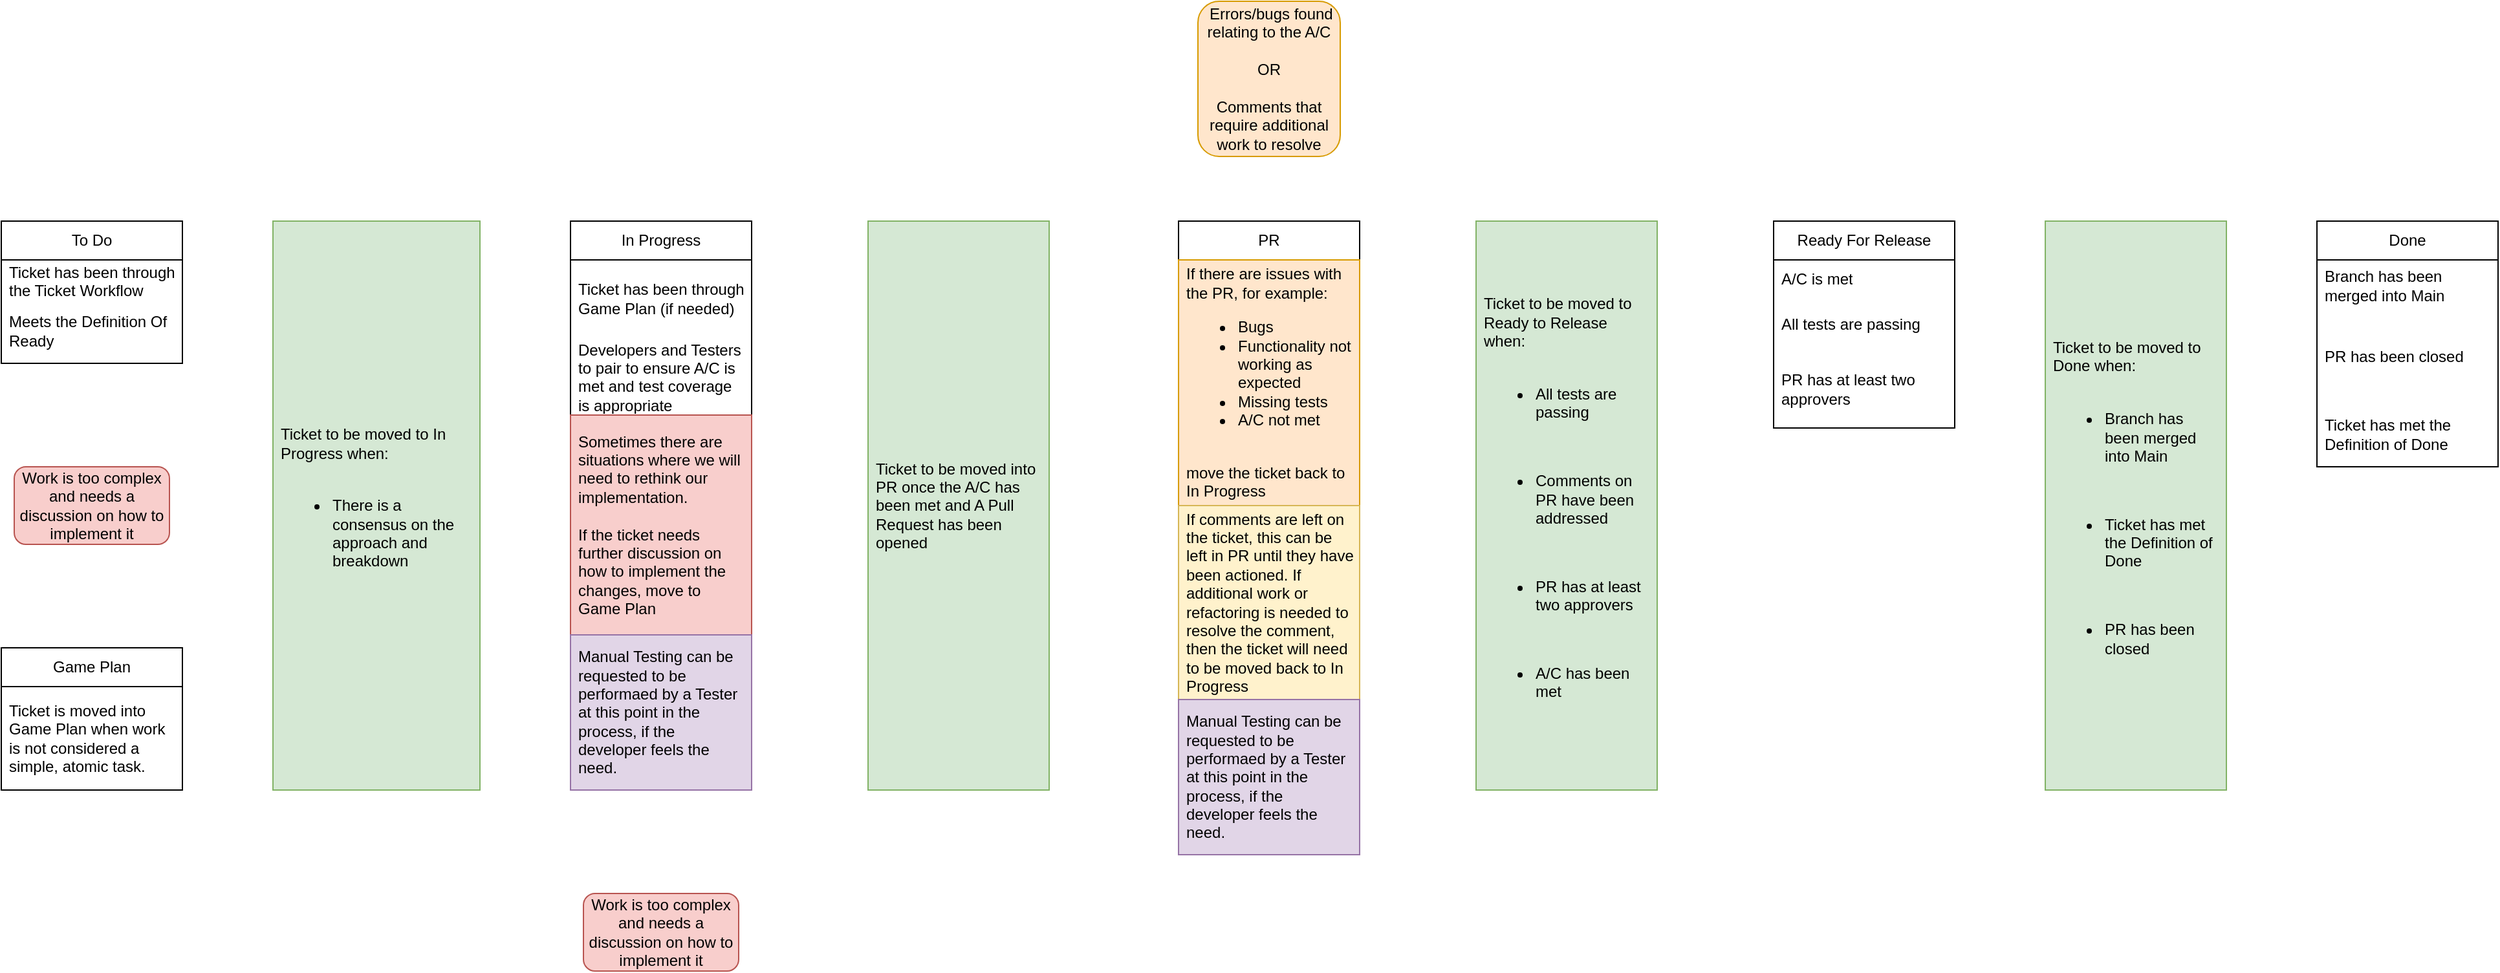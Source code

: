 <mxfile version="22.0.4" type="github">
  <diagram id="C5RBs43oDa-KdzZeNtuy" name="Page-1">
    <mxGraphModel dx="1434" dy="790" grid="1" gridSize="10" guides="1" tooltips="1" connect="1" arrows="1" fold="1" page="1" pageScale="1" pageWidth="3300" pageHeight="2339" math="0" shadow="0">
      <root>
        <mxCell id="WIyWlLk6GJQsqaUBKTNV-0" />
        <mxCell id="WIyWlLk6GJQsqaUBKTNV-1" parent="WIyWlLk6GJQsqaUBKTNV-0" />
        <mxCell id="meaRv1d-LlNJj-3QuRXh-28" value="To Do" style="swimlane;fontStyle=0;childLayout=stackLayout;horizontal=1;startSize=30;horizontalStack=0;resizeParent=1;resizeParentMax=0;resizeLast=0;collapsible=1;marginBottom=0;whiteSpace=wrap;html=1;" parent="WIyWlLk6GJQsqaUBKTNV-1" vertex="1">
          <mxGeometry x="30" y="240" width="140" height="110" as="geometry">
            <mxRectangle x="110" y="380" width="130" height="30" as="alternateBounds" />
          </mxGeometry>
        </mxCell>
        <mxCell id="meaRv1d-LlNJj-3QuRXh-29" value="Ticket has been through the Ticket Workflow" style="text;strokeColor=none;fillColor=none;align=left;verticalAlign=middle;spacingLeft=4;spacingRight=4;overflow=hidden;points=[[0,0.5],[1,0.5]];portConstraint=eastwest;rotatable=0;whiteSpace=wrap;html=1;" parent="meaRv1d-LlNJj-3QuRXh-28" vertex="1">
          <mxGeometry y="30" width="140" height="30" as="geometry" />
        </mxCell>
        <mxCell id="meaRv1d-LlNJj-3QuRXh-30" value="Meets the Definition Of Ready" style="text;strokeColor=none;fillColor=none;align=left;verticalAlign=middle;spacingLeft=4;spacingRight=4;overflow=hidden;points=[[0,0.5],[1,0.5]];portConstraint=eastwest;rotatable=0;whiteSpace=wrap;html=1;" parent="meaRv1d-LlNJj-3QuRXh-28" vertex="1">
          <mxGeometry y="60" width="140" height="50" as="geometry" />
        </mxCell>
        <mxCell id="meaRv1d-LlNJj-3QuRXh-33" value="Game Plan" style="swimlane;fontStyle=0;childLayout=stackLayout;horizontal=1;startSize=30;horizontalStack=0;resizeParent=1;resizeParentMax=0;resizeLast=0;collapsible=1;marginBottom=0;whiteSpace=wrap;html=1;" parent="WIyWlLk6GJQsqaUBKTNV-1" vertex="1">
          <mxGeometry x="30" y="570" width="140" height="110" as="geometry">
            <mxRectangle x="280" y="380" width="130" height="30" as="alternateBounds" />
          </mxGeometry>
        </mxCell>
        <mxCell id="meaRv1d-LlNJj-3QuRXh-34" value="Ticket is moved into Game Plan when work is not considered a simple, atomic task." style="text;strokeColor=none;fillColor=none;align=left;verticalAlign=middle;spacingLeft=4;spacingRight=4;overflow=hidden;points=[[0,0.5],[1,0.5]];portConstraint=eastwest;rotatable=0;whiteSpace=wrap;html=1;" parent="meaRv1d-LlNJj-3QuRXh-33" vertex="1">
          <mxGeometry y="30" width="140" height="80" as="geometry" />
        </mxCell>
        <mxCell id="meaRv1d-LlNJj-3QuRXh-37" value="In Progress" style="swimlane;fontStyle=0;childLayout=stackLayout;horizontal=1;startSize=30;horizontalStack=0;resizeParent=1;resizeParentMax=0;resizeLast=0;collapsible=1;marginBottom=0;whiteSpace=wrap;html=1;" parent="WIyWlLk6GJQsqaUBKTNV-1" vertex="1">
          <mxGeometry x="470" y="240" width="140" height="440" as="geometry">
            <mxRectangle x="440" y="380" width="130" height="30" as="alternateBounds" />
          </mxGeometry>
        </mxCell>
        <mxCell id="meaRv1d-LlNJj-3QuRXh-38" value="Ticket has been through Game Plan (if needed)" style="text;strokeColor=none;fillColor=none;align=left;verticalAlign=middle;spacingLeft=4;spacingRight=4;overflow=hidden;points=[[0,0.5],[1,0.5]];portConstraint=eastwest;rotatable=0;whiteSpace=wrap;html=1;" parent="meaRv1d-LlNJj-3QuRXh-37" vertex="1">
          <mxGeometry y="30" width="140" height="60" as="geometry" />
        </mxCell>
        <mxCell id="meaRv1d-LlNJj-3QuRXh-39" value="Developers and Testers to pair to ensure A/C is met and test coverage is appropriate" style="text;strokeColor=none;fillColor=none;align=left;verticalAlign=middle;spacingLeft=4;spacingRight=4;overflow=hidden;points=[[0,0.5],[1,0.5]];portConstraint=eastwest;rotatable=0;whiteSpace=wrap;html=1;" parent="meaRv1d-LlNJj-3QuRXh-37" vertex="1">
          <mxGeometry y="90" width="140" height="60" as="geometry" />
        </mxCell>
        <mxCell id="MgMq9kKjlGCQQoYwDSLB-2" value="Sometimes there are situations where we will need to rethink our implementation.&lt;br&gt;&lt;br&gt;If the ticket needs further discussion on how to implement the changes, move to Game Plan" style="text;strokeColor=#b85450;fillColor=#f8cecc;align=left;verticalAlign=middle;spacingLeft=4;spacingRight=4;overflow=hidden;points=[[0,0.5],[1,0.5]];portConstraint=eastwest;rotatable=0;whiteSpace=wrap;html=1;" parent="meaRv1d-LlNJj-3QuRXh-37" vertex="1">
          <mxGeometry y="150" width="140" height="170" as="geometry" />
        </mxCell>
        <mxCell id="MgMq9kKjlGCQQoYwDSLB-29" value="Manual Testing can be requested to be performaed by a Tester at this point in the process, if the developer feels the need." style="text;strokeColor=#9673a6;fillColor=#e1d5e7;align=left;verticalAlign=middle;spacingLeft=4;spacingRight=4;overflow=hidden;points=[[0,0.5],[1,0.5]];portConstraint=eastwest;rotatable=0;whiteSpace=wrap;html=1;" parent="meaRv1d-LlNJj-3QuRXh-37" vertex="1">
          <mxGeometry y="320" width="140" height="120" as="geometry" />
        </mxCell>
        <mxCell id="meaRv1d-LlNJj-3QuRXh-41" value="PR" style="swimlane;fontStyle=0;childLayout=stackLayout;horizontal=1;startSize=30;horizontalStack=0;resizeParent=1;resizeParentMax=0;resizeLast=0;collapsible=1;marginBottom=0;whiteSpace=wrap;html=1;" parent="WIyWlLk6GJQsqaUBKTNV-1" vertex="1">
          <mxGeometry x="940" y="240" width="140" height="490" as="geometry">
            <mxRectangle x="594.5" y="380" width="125.5" height="30" as="alternateBounds" />
          </mxGeometry>
        </mxCell>
        <mxCell id="MgMq9kKjlGCQQoYwDSLB-14" value="&lt;span style=&quot;background-color: initial;&quot;&gt;If there are issues with the PR, for example:&amp;nbsp;&lt;br&gt;&lt;ul&gt;&lt;li&gt;Bugs&lt;/li&gt;&lt;li&gt;Functionality not working as expected&lt;/li&gt;&lt;li&gt;Missing tests&lt;/li&gt;&lt;li&gt;A/C not met&lt;/li&gt;&lt;/ul&gt;&lt;/span&gt;&lt;br&gt;move the ticket back to In Progress" style="text;strokeColor=#d79b00;fillColor=#ffe6cc;align=left;verticalAlign=middle;spacingLeft=4;spacingRight=4;overflow=hidden;points=[[0,0.5],[1,0.5]];portConstraint=eastwest;rotatable=0;whiteSpace=wrap;html=1;" parent="meaRv1d-LlNJj-3QuRXh-41" vertex="1">
          <mxGeometry y="30" width="140" height="190" as="geometry" />
        </mxCell>
        <mxCell id="meaRv1d-LlNJj-3QuRXh-56" value="If comments are left on the ticket, this can be left in PR until they have been actioned. If additional work or refactoring is needed to resolve the comment, then the ticket will need to be moved back to In Progress" style="text;strokeColor=#d6b656;fillColor=#fff2cc;align=left;verticalAlign=middle;spacingLeft=4;spacingRight=4;overflow=hidden;points=[[0,0.5],[1,0.5]];portConstraint=eastwest;rotatable=0;whiteSpace=wrap;html=1;" parent="meaRv1d-LlNJj-3QuRXh-41" vertex="1">
          <mxGeometry y="220" width="140" height="150" as="geometry" />
        </mxCell>
        <mxCell id="MgMq9kKjlGCQQoYwDSLB-30" value="Manual Testing can be requested to be performaed by a Tester at this point in the process, if the developer feels the need." style="text;strokeColor=#9673a6;fillColor=#e1d5e7;align=left;verticalAlign=middle;spacingLeft=4;spacingRight=4;overflow=hidden;points=[[0,0.5],[1,0.5]];portConstraint=eastwest;rotatable=0;whiteSpace=wrap;html=1;" parent="meaRv1d-LlNJj-3QuRXh-41" vertex="1">
          <mxGeometry y="370" width="140" height="120" as="geometry" />
        </mxCell>
        <mxCell id="meaRv1d-LlNJj-3QuRXh-46" value="Ready For Release" style="swimlane;fontStyle=0;childLayout=stackLayout;horizontal=1;startSize=30;horizontalStack=0;resizeParent=1;resizeParentMax=0;resizeLast=0;collapsible=1;marginBottom=0;whiteSpace=wrap;html=1;" parent="WIyWlLk6GJQsqaUBKTNV-1" vertex="1">
          <mxGeometry x="1400" y="240" width="140" height="160" as="geometry">
            <mxRectangle x="760" y="380" width="140" height="30" as="alternateBounds" />
          </mxGeometry>
        </mxCell>
        <mxCell id="meaRv1d-LlNJj-3QuRXh-47" value="A/C is met" style="text;strokeColor=none;fillColor=none;align=left;verticalAlign=middle;spacingLeft=4;spacingRight=4;overflow=hidden;points=[[0,0.5],[1,0.5]];portConstraint=eastwest;rotatable=0;whiteSpace=wrap;html=1;" parent="meaRv1d-LlNJj-3QuRXh-46" vertex="1">
          <mxGeometry y="30" width="140" height="30" as="geometry" />
        </mxCell>
        <mxCell id="meaRv1d-LlNJj-3QuRXh-48" value="All tests are passing" style="text;strokeColor=none;fillColor=none;align=left;verticalAlign=middle;spacingLeft=4;spacingRight=4;overflow=hidden;points=[[0,0.5],[1,0.5]];portConstraint=eastwest;rotatable=0;whiteSpace=wrap;html=1;" parent="meaRv1d-LlNJj-3QuRXh-46" vertex="1">
          <mxGeometry y="60" width="140" height="40" as="geometry" />
        </mxCell>
        <mxCell id="meaRv1d-LlNJj-3QuRXh-49" value="PR has at least two approvers" style="text;strokeColor=none;fillColor=none;align=left;verticalAlign=middle;spacingLeft=4;spacingRight=4;overflow=hidden;points=[[0,0.5],[1,0.5]];portConstraint=eastwest;rotatable=0;whiteSpace=wrap;html=1;" parent="meaRv1d-LlNJj-3QuRXh-46" vertex="1">
          <mxGeometry y="100" width="140" height="60" as="geometry" />
        </mxCell>
        <mxCell id="meaRv1d-LlNJj-3QuRXh-50" value="Done" style="swimlane;fontStyle=0;childLayout=stackLayout;horizontal=1;startSize=30;horizontalStack=0;resizeParent=1;resizeParentMax=0;resizeLast=0;collapsible=1;marginBottom=0;whiteSpace=wrap;html=1;" parent="WIyWlLk6GJQsqaUBKTNV-1" vertex="1">
          <mxGeometry x="1820" y="240" width="140" height="190" as="geometry">
            <mxRectangle x="920" y="380" width="130" height="30" as="alternateBounds" />
          </mxGeometry>
        </mxCell>
        <mxCell id="meaRv1d-LlNJj-3QuRXh-51" value="Branch has been merged into Main" style="text;strokeColor=none;fillColor=none;align=left;verticalAlign=middle;spacingLeft=4;spacingRight=4;overflow=hidden;points=[[0,0.5],[1,0.5]];portConstraint=eastwest;rotatable=0;whiteSpace=wrap;html=1;" parent="meaRv1d-LlNJj-3QuRXh-50" vertex="1">
          <mxGeometry y="30" width="140" height="40" as="geometry" />
        </mxCell>
        <mxCell id="meaRv1d-LlNJj-3QuRXh-52" value="PR has been closed" style="text;strokeColor=none;fillColor=none;align=left;verticalAlign=middle;spacingLeft=4;spacingRight=4;overflow=hidden;points=[[0,0.5],[1,0.5]];portConstraint=eastwest;rotatable=0;whiteSpace=wrap;html=1;" parent="meaRv1d-LlNJj-3QuRXh-50" vertex="1">
          <mxGeometry y="70" width="140" height="70" as="geometry" />
        </mxCell>
        <mxCell id="meaRv1d-LlNJj-3QuRXh-53" value="Ticket has met the Definition of Done" style="text;strokeColor=none;fillColor=none;align=left;verticalAlign=middle;spacingLeft=4;spacingRight=4;overflow=hidden;points=[[0,0.5],[1,0.5]];portConstraint=eastwest;rotatable=0;whiteSpace=wrap;html=1;" parent="meaRv1d-LlNJj-3QuRXh-50" vertex="1">
          <mxGeometry y="140" width="140" height="50" as="geometry" />
        </mxCell>
        <mxCell id="meaRv1d-LlNJj-3QuRXh-74" value="&amp;nbsp;Errors/bugs found relating to the A/C&lt;br&gt;&lt;br&gt;OR&lt;br&gt;&lt;br&gt;Comments that require additional work to resolve" style="rounded=1;whiteSpace=wrap;html=1;fillColor=#ffe6cc;strokeColor=#d79b00;" parent="WIyWlLk6GJQsqaUBKTNV-1" vertex="1">
          <mxGeometry x="955" y="70" width="110" height="120" as="geometry" />
        </mxCell>
        <mxCell id="vbwm1G4BkxUwIjJc9PxB-0" value="Work is too complex and needs a discussion on how to implement it" style="rounded=1;whiteSpace=wrap;html=1;fillColor=#f8cecc;strokeColor=#b85450;" vertex="1" parent="WIyWlLk6GJQsqaUBKTNV-1">
          <mxGeometry x="40" y="430" width="120" height="60" as="geometry" />
        </mxCell>
        <mxCell id="vbwm1G4BkxUwIjJc9PxB-1" value="Ticket to be moved to In Progress when:&lt;br&gt;&lt;br&gt;&lt;ul&gt;&lt;li&gt;There is a consensus on the approach and breakdown&lt;br&gt;&lt;/li&gt;&lt;/ul&gt;" style="text;strokeColor=#82b366;fillColor=#d5e8d4;align=left;verticalAlign=middle;spacingLeft=4;spacingRight=4;overflow=hidden;points=[[0,0.5],[1,0.5]];portConstraint=eastwest;rotatable=0;whiteSpace=wrap;html=1;" vertex="1" parent="WIyWlLk6GJQsqaUBKTNV-1">
          <mxGeometry x="240" y="240" width="160" height="440" as="geometry" />
        </mxCell>
        <mxCell id="meaRv1d-LlNJj-3QuRXh-55" value="Ticket to be moved into&amp;nbsp; PR once the A/C has been met and A Pull Request has been opened" style="text;strokeColor=#82b366;fillColor=#d5e8d4;align=left;verticalAlign=middle;spacingLeft=4;spacingRight=4;overflow=hidden;points=[[0,0.5],[1,0.5]];portConstraint=eastwest;rotatable=0;whiteSpace=wrap;html=1;" parent="WIyWlLk6GJQsqaUBKTNV-1" vertex="1">
          <mxGeometry x="700" y="240" width="140" height="440" as="geometry" />
        </mxCell>
        <mxCell id="MgMq9kKjlGCQQoYwDSLB-16" value="Ticket to be moved to Ready to Release when:&lt;br&gt;&lt;br&gt;&lt;ul&gt;&lt;li&gt;All tests are passing&lt;/li&gt;&lt;/ul&gt;&lt;div&gt;&lt;br&gt;&lt;/div&gt;&lt;ul&gt;&lt;li&gt;Comments on PR have been addressed&lt;/li&gt;&lt;/ul&gt;&lt;div&gt;&lt;br&gt;&lt;/div&gt;&lt;ul&gt;&lt;li&gt;PR has at least two approvers&lt;/li&gt;&lt;/ul&gt;&lt;div&gt;&lt;br&gt;&lt;/div&gt;&lt;ul&gt;&lt;li&gt;A/C has been met&lt;/li&gt;&lt;/ul&gt;" style="text;strokeColor=#82b366;fillColor=#d5e8d4;align=left;verticalAlign=middle;spacingLeft=4;spacingRight=4;overflow=hidden;points=[[0,0.5],[1,0.5]];portConstraint=eastwest;rotatable=0;whiteSpace=wrap;html=1;" parent="WIyWlLk6GJQsqaUBKTNV-1" vertex="1">
          <mxGeometry x="1170" y="240" width="140" height="440" as="geometry" />
        </mxCell>
        <mxCell id="vbwm1G4BkxUwIjJc9PxB-2" value="Ticket to be moved to Done when:&lt;br&gt;&lt;br&gt;&lt;ul&gt;&lt;li&gt;Branch has been merged into Main&lt;/li&gt;&lt;/ul&gt;&lt;br&gt;&lt;ul&gt;&lt;li&gt;Ticket has met the Definition of Done&lt;/li&gt;&lt;/ul&gt;&lt;div&gt;&lt;br&gt;&lt;/div&gt;&lt;div&gt;&lt;ul&gt;&lt;li&gt;PR has been closed&lt;/li&gt;&lt;/ul&gt;&lt;/div&gt;" style="text;strokeColor=#82b366;fillColor=#d5e8d4;align=left;verticalAlign=middle;spacingLeft=4;spacingRight=4;overflow=hidden;points=[[0,0.5],[1,0.5]];portConstraint=eastwest;rotatable=0;whiteSpace=wrap;html=1;" vertex="1" parent="WIyWlLk6GJQsqaUBKTNV-1">
          <mxGeometry x="1610" y="240" width="140" height="440" as="geometry" />
        </mxCell>
        <mxCell id="vbwm1G4BkxUwIjJc9PxB-5" value="Work is too complex and needs a discussion on how to implement it" style="rounded=1;whiteSpace=wrap;html=1;fillColor=#f8cecc;strokeColor=#b85450;" vertex="1" parent="WIyWlLk6GJQsqaUBKTNV-1">
          <mxGeometry x="480" y="760" width="120" height="60" as="geometry" />
        </mxCell>
      </root>
    </mxGraphModel>
  </diagram>
</mxfile>
